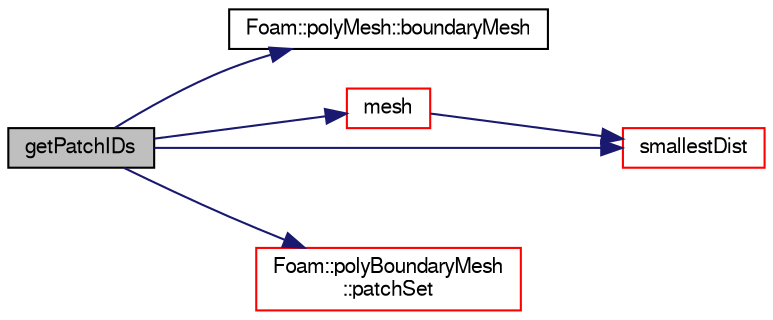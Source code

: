 digraph "getPatchIDs"
{
  bgcolor="transparent";
  edge [fontname="FreeSans",fontsize="10",labelfontname="FreeSans",labelfontsize="10"];
  node [fontname="FreeSans",fontsize="10",shape=record];
  rankdir="LR";
  Node108 [label="getPatchIDs",height=0.2,width=0.4,color="black", fillcolor="grey75", style="filled", fontcolor="black"];
  Node108 -> Node109 [color="midnightblue",fontsize="10",style="solid",fontname="FreeSans"];
  Node109 [label="Foam::polyMesh::boundaryMesh",height=0.2,width=0.4,color="black",URL="$a27410.html#a9f2b68c134340291eda6197f47f25484",tooltip="Return boundary mesh. "];
  Node108 -> Node110 [color="midnightblue",fontsize="10",style="solid",fontname="FreeSans"];
  Node110 [label="mesh",height=0.2,width=0.4,color="red",URL="$a24958.html#ae78c91f8ff731c07ccc4351d9fe861ba",tooltip="Access mesh. "];
  Node110 -> Node192 [color="midnightblue",fontsize="10",style="solid",fontname="FreeSans"];
  Node192 [label="smallestDist",height=0.2,width=0.4,color="red",URL="$a24958.html#a42e4d807adb6607b99662c1e5c8ed419",tooltip="Calculate smallest true distance (and face index) "];
  Node108 -> Node202 [color="midnightblue",fontsize="10",style="solid",fontname="FreeSans"];
  Node202 [label="Foam::polyBoundaryMesh\l::patchSet",height=0.2,width=0.4,color="red",URL="$a27402.html#abe10e35312c29750b51357d9058ca8be",tooltip="Return the set of patch IDs corresponding to the given names. "];
  Node108 -> Node192 [color="midnightblue",fontsize="10",style="solid",fontname="FreeSans"];
}
